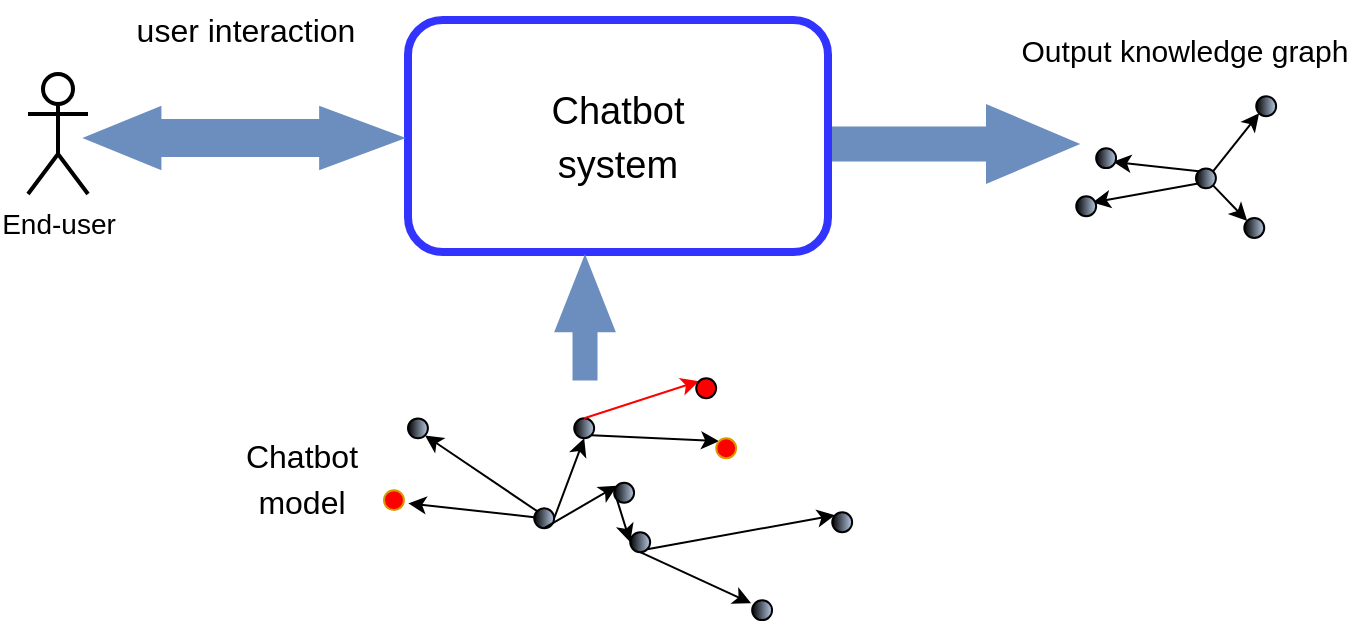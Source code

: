 <mxfile version="20.3.0" type="device"><diagram id="ZJRrXsdIe2TQX0CjPEME" name="Page-1"><mxGraphModel dx="1351" dy="874" grid="1" gridSize="10" guides="1" tooltips="1" connect="1" arrows="1" fold="1" page="1" pageScale="1" pageWidth="827" pageHeight="1169" math="0" shadow="0"><root><mxCell id="0"/><mxCell id="1" parent="0"/><mxCell id="_7gjqn31vToT1_9JJ9rB-2" value="&lt;font style=&quot;font-size: 19px;&quot;&gt;Chatbot&lt;br style=&quot;&quot;&gt;system&lt;/font&gt;" style="rounded=1;whiteSpace=wrap;html=1;strokeWidth=4;strokeColor=#3333FF;verticalAlign=middle;fontSize=22;" parent="1" vertex="1"><mxGeometry x="319" y="215" width="210" height="116" as="geometry"/></mxCell><mxCell id="_7gjqn31vToT1_9JJ9rB-3" value="&lt;font style=&quot;font-size: 14px;&quot;&gt;End-user&lt;/font&gt;" style="shape=umlActor;verticalLabelPosition=bottom;verticalAlign=top;html=1;outlineConnect=0;strokeWidth=2;" parent="1" vertex="1"><mxGeometry x="129" y="242" width="30" height="60" as="geometry"/></mxCell><mxCell id="_7gjqn31vToT1_9JJ9rB-4" value="" style="html=1;shadow=0;dashed=0;align=center;verticalAlign=middle;shape=mxgraph.arrows2.arrow;dy=0.66;dx=31.66;notch=0;strokeColor=#6C8EBF;strokeWidth=4;fontSize=14;fillColor=#6C8EBF;rotation=270;" parent="1" vertex="1"><mxGeometry x="379.63" y="352.87" width="55.75" height="25" as="geometry"/></mxCell><mxCell id="_7gjqn31vToT1_9JJ9rB-8" value="&lt;font style=&quot;font-size: 16px;&quot;&gt;Chatbot model&lt;/font&gt;" style="text;html=1;strokeColor=none;fillColor=none;align=center;verticalAlign=middle;whiteSpace=wrap;rounded=0;strokeWidth=2;fontSize=19;" parent="1" vertex="1"><mxGeometry x="236" y="429.14" width="60" height="30" as="geometry"/></mxCell><mxCell id="_7gjqn31vToT1_9JJ9rB-10" value="" style="html=1;shadow=0;dashed=0;align=center;verticalAlign=middle;shape=mxgraph.arrows2.arrow;dy=0.6;dx=40;notch=0;strokeColor=#6C8EBF;strokeWidth=4;fontSize=14;fillColor=#6C8EBF;" parent="1" vertex="1"><mxGeometry x="533" y="260" width="117" height="34" as="geometry"/></mxCell><mxCell id="_7gjqn31vToT1_9JJ9rB-11" style="graphMlID=n17;gradientDirection=east;shape=mxgraph.flowchart.start_1;fillColor=#000000;gradientColor=#b7c9e3;strokeColor=#000000;strokeWidth=1.0" parent="1" vertex="1"><mxGeometry x="382.118" y="459.137" width="9.958" height="9.954" as="geometry"/></mxCell><mxCell id="_7gjqn31vToT1_9JJ9rB-12" value="" style="graphMlID=e26;rounded=0;endArrow=classic;strokeColor=#000000;strokeWidth=1.0;startArrow=none;startFill=1;endFill=1" parent="1" source="_7gjqn31vToT1_9JJ9rB-11" edge="1"><mxGeometry relative="1" as="geometry"><mxPoint x="319.143" y="456.68" as="targetPoint"/></mxGeometry></mxCell><mxCell id="_7gjqn31vToT1_9JJ9rB-13" value="" style="graphMlID=e28;rounded=0;endArrow=classic;strokeColor=#000000;strokeWidth=1.0;startArrow=none;startFill=1;endFill=1;exitX=0.145;exitY=0.145;exitDx=0;exitDy=0;exitPerimeter=0;entryX=0.855;entryY=0.855;entryDx=0;entryDy=0;entryPerimeter=0;" parent="1" source="_7gjqn31vToT1_9JJ9rB-11" target="_7gjqn31vToT1_9JJ9rB-28" edge="1"><mxGeometry relative="1" as="geometry"><mxPoint x="269.461" y="530.7" as="targetPoint"/></mxGeometry></mxCell><mxCell id="_7gjqn31vToT1_9JJ9rB-14" value="" style="endArrow=classic;html=1;exitX=0.5;exitY=1;exitDx=0;exitDy=0;exitPerimeter=0;entryX=0.145;entryY=0.145;entryDx=0;entryDy=0;entryPerimeter=0;" parent="1" source="_7gjqn31vToT1_9JJ9rB-11" target="_7gjqn31vToT1_9JJ9rB-15" edge="1"><mxGeometry width="50" height="50" relative="1" as="geometry"><mxPoint x="201.26" y="660.92" as="sourcePoint"/><mxPoint x="341.26" y="580.92" as="targetPoint"/></mxGeometry></mxCell><mxCell id="_7gjqn31vToT1_9JJ9rB-15" style="graphMlID=n17;gradientDirection=east;shape=mxgraph.flowchart.start_1;fillColor=#000000;gradientColor=#b7c9e3;strokeColor=#000000;strokeWidth=1.0" parent="1" vertex="1"><mxGeometry x="422.078" y="446.417" width="9.958" height="9.954" as="geometry"/></mxCell><mxCell id="_7gjqn31vToT1_9JJ9rB-16" style="graphMlID=n17;gradientDirection=east;shape=mxgraph.flowchart.start_1;fillColor=#000000;gradientColor=#b7c9e3;strokeColor=#000000;strokeWidth=1.0" parent="1" vertex="1"><mxGeometry x="430.118" y="471.137" width="9.958" height="9.954" as="geometry"/></mxCell><mxCell id="_7gjqn31vToT1_9JJ9rB-17" value="" style="endArrow=classic;html=1;exitX=0.5;exitY=1;exitDx=0;exitDy=0;exitPerimeter=0;entryX=0.145;entryY=0.145;entryDx=0;entryDy=0;entryPerimeter=0;" parent="1" source="_7gjqn31vToT1_9JJ9rB-16" edge="1"><mxGeometry width="50" height="50" relative="1" as="geometry"><mxPoint x="279.26" y="652.92" as="sourcePoint"/><mxPoint x="490.562" y="506.58" as="targetPoint"/></mxGeometry></mxCell><mxCell id="_7gjqn31vToT1_9JJ9rB-18" style="graphMlID=n17;gradientDirection=east;shape=mxgraph.flowchart.start_1;fillColor=#000000;gradientColor=#b7c9e3;strokeColor=#000000;strokeWidth=1.0" parent="1" vertex="1"><mxGeometry x="491.078" y="505.087" width="9.958" height="9.954" as="geometry"/></mxCell><mxCell id="_7gjqn31vToT1_9JJ9rB-19" value="" style="endArrow=classic;html=1;exitX=0.145;exitY=0.855;exitDx=0;exitDy=0;exitPerimeter=0;entryX=0;entryY=0.5;entryDx=0;entryDy=0;entryPerimeter=0;" parent="1" source="_7gjqn31vToT1_9JJ9rB-15" target="_7gjqn31vToT1_9JJ9rB-16" edge="1"><mxGeometry width="50" height="50" relative="1" as="geometry"><mxPoint x="397.097" y="479.091" as="sourcePoint"/><mxPoint x="422.562" y="524.58" as="targetPoint"/></mxGeometry></mxCell><mxCell id="_7gjqn31vToT1_9JJ9rB-20" value="" style="endArrow=classic;html=1;exitX=0.855;exitY=0.855;exitDx=0;exitDy=0;exitPerimeter=0;entryX=0.145;entryY=0.145;entryDx=0;entryDy=0;entryPerimeter=0;" parent="1" source="_7gjqn31vToT1_9JJ9rB-16" target="_7gjqn31vToT1_9JJ9rB-21" edge="1"><mxGeometry width="50" height="50" relative="1" as="geometry"><mxPoint x="475.097" y="481.137" as="sourcePoint"/><mxPoint x="461.26" y="578.92" as="targetPoint"/></mxGeometry></mxCell><mxCell id="_7gjqn31vToT1_9JJ9rB-21" style="graphMlID=n17;gradientDirection=east;shape=mxgraph.flowchart.start_1;fillColor=#000000;gradientColor=#b7c9e3;strokeColor=#000000;strokeWidth=1.0" parent="1" vertex="1"><mxGeometry x="531.118" y="461.137" width="9.958" height="9.954" as="geometry"/></mxCell><mxCell id="_7gjqn31vToT1_9JJ9rB-22" style="graphMlID=n17;gradientDirection=east;shape=mxgraph.flowchart.start_1;fillColor=#000000;gradientColor=#b7c9e3;strokeColor=#000000;strokeWidth=1.0" parent="1" vertex="1"><mxGeometry x="402.118" y="414.137" width="9.958" height="9.954" as="geometry"/></mxCell><mxCell id="_7gjqn31vToT1_9JJ9rB-23" value="" style="endArrow=classic;html=1;exitX=0.5;exitY=0;exitDx=0;exitDy=0;exitPerimeter=0;entryX=0.145;entryY=0.145;entryDx=0;entryDy=0;entryPerimeter=0;strokeColor=#FF0000;" parent="1" source="_7gjqn31vToT1_9JJ9rB-22" target="_7gjqn31vToT1_9JJ9rB-24" edge="1"><mxGeometry width="50" height="50" relative="1" as="geometry"><mxPoint x="434.076" y="385.114" as="sourcePoint"/><mxPoint x="393.26" y="511.92" as="targetPoint"/></mxGeometry></mxCell><mxCell id="_7gjqn31vToT1_9JJ9rB-24" style="graphMlID=n17;gradientDirection=east;shape=mxgraph.flowchart.start_1;fillColor=#FF0000;gradientColor=none;strokeColor=#000000;strokeWidth=1.0" parent="1" vertex="1"><mxGeometry x="463.118" y="394.137" width="9.958" height="9.954" as="geometry"/></mxCell><mxCell id="_7gjqn31vToT1_9JJ9rB-25" value="" style="endArrow=classic;html=1;exitX=0.855;exitY=0.855;exitDx=0;exitDy=0;exitPerimeter=0;entryX=0.145;entryY=0.145;entryDx=0;entryDy=0;entryPerimeter=0;" parent="1" source="_7gjqn31vToT1_9JJ9rB-22" target="_7gjqn31vToT1_9JJ9rB-26" edge="1"><mxGeometry width="50" height="50" relative="1" as="geometry"><mxPoint x="417.097" y="444.137" as="sourcePoint"/><mxPoint x="403.26" y="541.92" as="targetPoint"/></mxGeometry></mxCell><mxCell id="_7gjqn31vToT1_9JJ9rB-26" style="graphMlID=n17;gradientDirection=east;shape=mxgraph.flowchart.start_1;fillColor=#FF0000;gradientColor=none;strokeColor=#d79b00;strokeWidth=1.0" parent="1" vertex="1"><mxGeometry x="473.118" y="424.137" width="9.958" height="9.954" as="geometry"/></mxCell><mxCell id="_7gjqn31vToT1_9JJ9rB-27" value="" style="endArrow=classic;html=1;exitX=1;exitY=0.5;exitDx=0;exitDy=0;exitPerimeter=0;entryX=0.5;entryY=1;entryDx=0;entryDy=0;entryPerimeter=0;" parent="1" source="_7gjqn31vToT1_9JJ9rB-11" target="_7gjqn31vToT1_9JJ9rB-22" edge="1"><mxGeometry width="50" height="50" relative="1" as="geometry"><mxPoint x="397.097" y="491.091" as="sourcePoint"/><mxPoint x="422.562" y="536.58" as="targetPoint"/></mxGeometry></mxCell><mxCell id="_7gjqn31vToT1_9JJ9rB-28" style="graphMlID=n17;gradientDirection=east;shape=mxgraph.flowchart.start_1;fillColor=#000000;gradientColor=#b7c9e3;strokeColor=#000000;strokeWidth=1.0" parent="1" vertex="1"><mxGeometry x="318.998" y="414.187" width="9.958" height="9.954" as="geometry"/></mxCell><mxCell id="_7gjqn31vToT1_9JJ9rB-29" style="graphMlID=n17;gradientDirection=east;shape=mxgraph.flowchart.start_1;fillColor=#FF0000;gradientColor=none;strokeColor=#d79b00;strokeWidth=1.0" parent="1" vertex="1"><mxGeometry x="306.998" y="450.087" width="9.958" height="9.954" as="geometry"/></mxCell><mxCell id="_7gjqn31vToT1_9JJ9rB-31" style="graphMlID=n17;gradientDirection=east;shape=mxgraph.flowchart.start_1;fillColor=#000000;gradientColor=#b7c9e3;strokeColor=#000000;strokeWidth=1.0" parent="1" vertex="1"><mxGeometry x="712.998" y="289.187" width="9.958" height="9.954" as="geometry"/></mxCell><mxCell id="_7gjqn31vToT1_9JJ9rB-32" value="" style="endArrow=classic;html=1;exitX=0.111;exitY=0.76;exitDx=0;exitDy=0;exitPerimeter=0;entryX=0.822;entryY=0.308;entryDx=0;entryDy=0;entryPerimeter=0;" parent="1" source="_7gjqn31vToT1_9JJ9rB-31" target="_7gjqn31vToT1_9JJ9rB-33" edge="1"><mxGeometry width="50" height="50" relative="1" as="geometry"><mxPoint x="443.26" y="460.92" as="sourcePoint"/><mxPoint x="583.26" y="380.92" as="targetPoint"/></mxGeometry></mxCell><mxCell id="_7gjqn31vToT1_9JJ9rB-33" style="graphMlID=n17;gradientDirection=east;shape=mxgraph.flowchart.start_1;fillColor=#000000;gradientColor=#b7c9e3;strokeColor=#000000;strokeWidth=1.0" parent="1" vertex="1"><mxGeometry x="653.118" y="303.137" width="9.958" height="9.954" as="geometry"/></mxCell><mxCell id="_7gjqn31vToT1_9JJ9rB-34" value="" style="endArrow=classic;html=1;entryX=0.145;entryY=0.145;entryDx=0;entryDy=0;entryPerimeter=0;exitX=0.855;exitY=0.855;exitDx=0;exitDy=0;exitPerimeter=0;" parent="1" source="_7gjqn31vToT1_9JJ9rB-31" target="_7gjqn31vToT1_9JJ9rB-35" edge="1"><mxGeometry width="50" height="50" relative="1" as="geometry"><mxPoint x="718" y="291" as="sourcePoint"/><mxPoint x="615.26" y="356.92" as="targetPoint"/></mxGeometry></mxCell><mxCell id="_7gjqn31vToT1_9JJ9rB-35" style="graphMlID=n17;gradientDirection=east;shape=mxgraph.flowchart.start_1;fillColor=#000000;gradientColor=#b7c9e3;strokeColor=#000000;strokeWidth=1.0" parent="1" vertex="1"><mxGeometry x="737.158" y="313.997" width="9.958" height="9.954" as="geometry"/></mxCell><mxCell id="_7gjqn31vToT1_9JJ9rB-36" value="" style="endArrow=classic;html=1;exitX=0.145;exitY=0.145;exitDx=0;exitDy=0;exitPerimeter=0;entryX=0.851;entryY=0.681;entryDx=0;entryDy=0;entryPerimeter=0;" parent="1" source="_7gjqn31vToT1_9JJ9rB-31" target="_7gjqn31vToT1_9JJ9rB-37" edge="1"><mxGeometry width="50" height="50" relative="1" as="geometry"><mxPoint x="639.097" y="289.137" as="sourcePoint"/><mxPoint x="625.26" y="386.92" as="targetPoint"/></mxGeometry></mxCell><mxCell id="_7gjqn31vToT1_9JJ9rB-37" style="graphMlID=n17;gradientDirection=east;shape=mxgraph.flowchart.start_1;fillColor=#000000;gradientColor=#b7c9e3;strokeColor=#000000;strokeWidth=1.0" parent="1" vertex="1"><mxGeometry x="663.078" y="279.087" width="9.958" height="9.954" as="geometry"/></mxCell><mxCell id="_7gjqn31vToT1_9JJ9rB-38" value="" style="endArrow=classic;html=1;exitX=0.855;exitY=0.145;exitDx=0;exitDy=0;exitPerimeter=0;entryX=0.145;entryY=0.855;entryDx=0;entryDy=0;entryPerimeter=0;" parent="1" source="_7gjqn31vToT1_9JJ9rB-31" target="_7gjqn31vToT1_9JJ9rB-39" edge="1"><mxGeometry width="50" height="50" relative="1" as="geometry"><mxPoint x="836.977" y="313.141" as="sourcePoint"/><mxPoint x="693.26" y="390.92" as="targetPoint"/></mxGeometry></mxCell><mxCell id="_7gjqn31vToT1_9JJ9rB-39" style="graphMlID=n17;gradientDirection=east;shape=mxgraph.flowchart.start_1;fillColor=#000000;gradientColor=#b7c9e3;strokeColor=#000000;strokeWidth=1.0" parent="1" vertex="1"><mxGeometry x="743.118" y="253.137" width="9.958" height="9.954" as="geometry"/></mxCell><mxCell id="_7gjqn31vToT1_9JJ9rB-42" value="&lt;font style=&quot;font-size: 15px;&quot;&gt;Output knowledge graph&lt;/font&gt;" style="text;html=1;strokeColor=none;fillColor=none;align=center;verticalAlign=middle;whiteSpace=wrap;rounded=0;strokeWidth=2;fontSize=19;" parent="1" vertex="1"><mxGeometry x="621.04" y="215" width="172.96" height="30" as="geometry"/></mxCell><mxCell id="6j8ay3xmVg-5h0xx2xMC-1" value="" style="shape=flexArrow;endArrow=classic;startArrow=classic;html=1;rounded=0;fillColor=#6C8EBF;strokeColor=#6C8EBF;width=18;endSize=13.477;startSize=12.237;startWidth=11.714;endWidth=11.714;" parent="1" edge="1"><mxGeometry width="100" height="100" relative="1" as="geometry"><mxPoint x="157" y="274" as="sourcePoint"/><mxPoint x="317" y="274" as="targetPoint"/></mxGeometry></mxCell><mxCell id="6j8ay3xmVg-5h0xx2xMC-2" value="&lt;font style=&quot;font-size: 16px;&quot;&gt;user interaction&lt;/font&gt;" style="text;html=1;strokeColor=none;fillColor=none;align=center;verticalAlign=middle;whiteSpace=wrap;rounded=0;strokeWidth=2;fontSize=19;" parent="1" vertex="1"><mxGeometry x="173" y="205" width="130" height="30" as="geometry"/></mxCell></root></mxGraphModel></diagram></mxfile>
